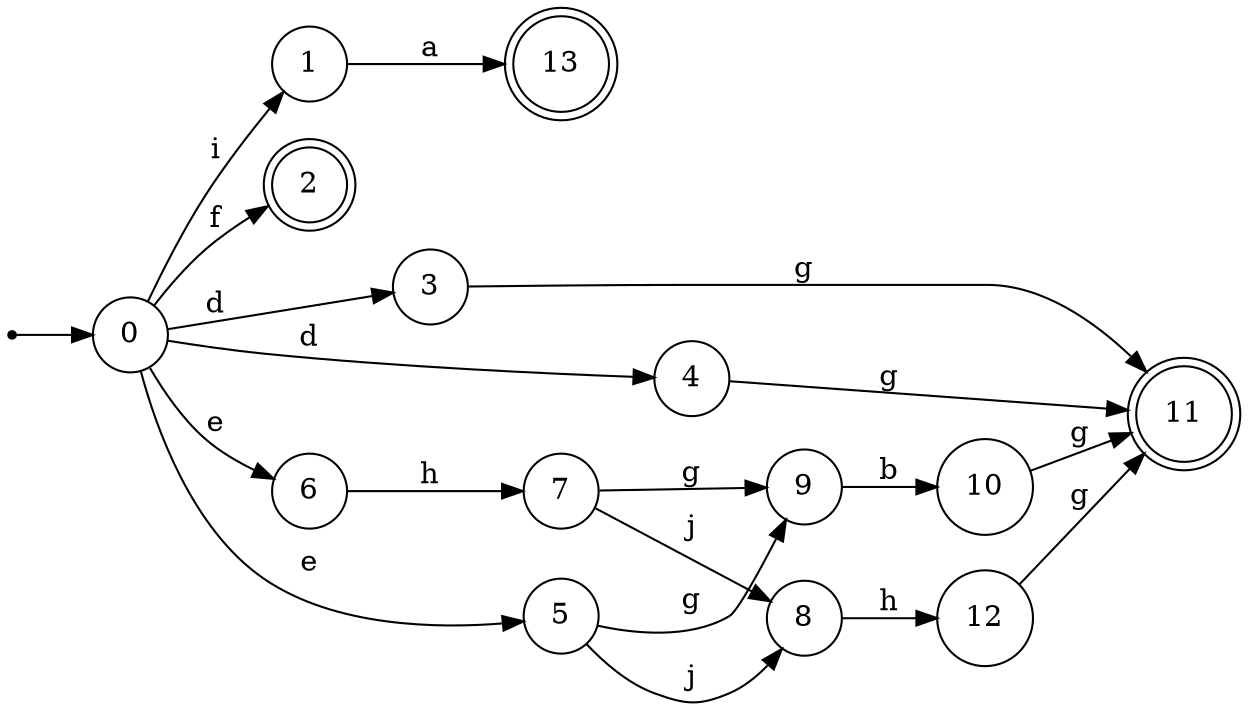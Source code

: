 digraph finite_state_machine {
rankdir=LR;
size="20,20";
node [shape = point]; "dummy0"
node [shape = circle]; "0";
"dummy0" -> "0";
node [shape = circle]; "1";
node [shape = doublecircle]; "2";node [shape = circle]; "3";
node [shape = circle]; "4";
node [shape = circle]; "5";
node [shape = circle]; "6";
node [shape = circle]; "7";
node [shape = circle]; "8";
node [shape = circle]; "9";
node [shape = circle]; "10";
node [shape = doublecircle]; "11";node [shape = circle]; "12";
node [shape = doublecircle]; "13";"0" -> "1" [label = "i"];
 "0" -> "2" [label = "f"];
 "0" -> "3" [label = "d"];
 "0" -> "4" [label = "d"];
 "0" -> "5" [label = "e"];
 "0" -> "6" [label = "e"];
 "6" -> "7" [label = "h"];
 "7" -> "8" [label = "j"];
 "7" -> "9" [label = "g"];
 "9" -> "10" [label = "b"];
 "10" -> "11" [label = "g"];
 "8" -> "12" [label = "h"];
 "12" -> "11" [label = "g"];
 "5" -> "8" [label = "j"];
 "5" -> "9" [label = "g"];
 "4" -> "11" [label = "g"];
 "3" -> "11" [label = "g"];
 "1" -> "13" [label = "a"];
 }
